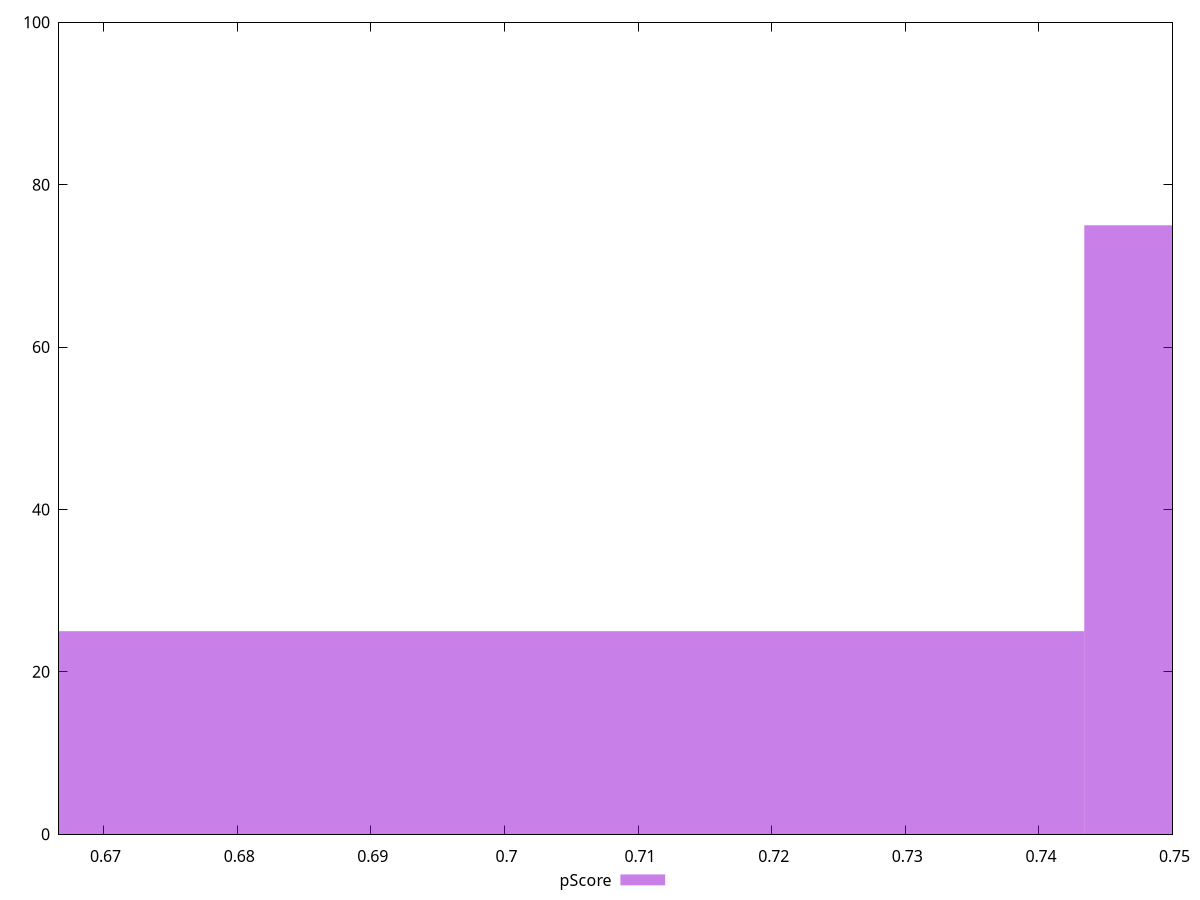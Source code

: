 reset

$pScore <<EOF
0.782524457067896 75
0.7042720113611064 25
EOF

set key outside below
set boxwidth 0.0782524457067896
set xrange [0.6666666666666666:0.75]
set yrange [0:100]
set trange [0:100]
set style fill transparent solid 0.5 noborder
set terminal svg size 640, 490 enhanced background rgb 'white'
set output "report_00009_2021-02-08T22-37-41.559Z/uses-text-compression/samples/pages+cached+noadtech+nomedia+nocss/pScore/histogram.svg"

plot $pScore title "pScore" with boxes

reset
